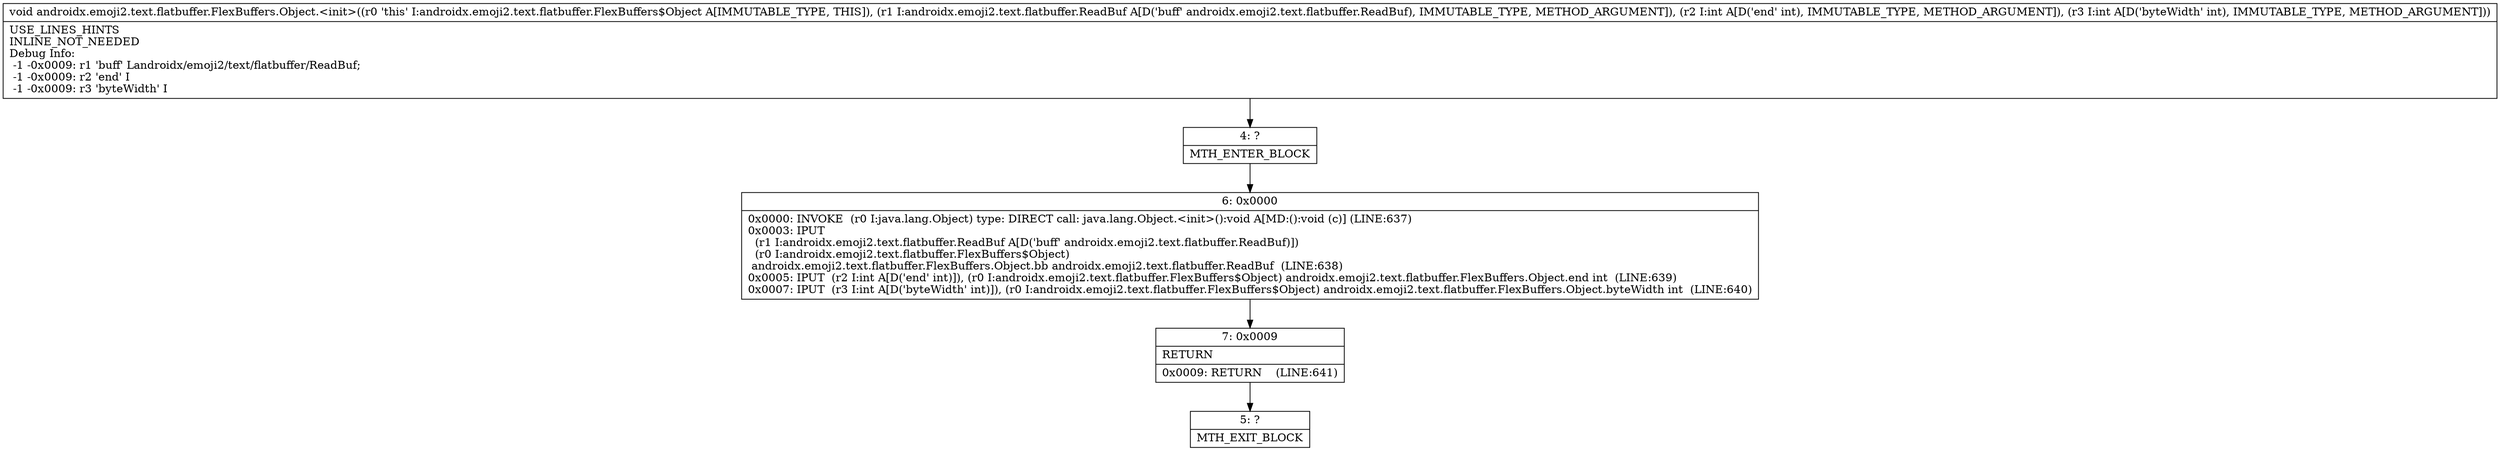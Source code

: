 digraph "CFG forandroidx.emoji2.text.flatbuffer.FlexBuffers.Object.\<init\>(Landroidx\/emoji2\/text\/flatbuffer\/ReadBuf;II)V" {
Node_4 [shape=record,label="{4\:\ ?|MTH_ENTER_BLOCK\l}"];
Node_6 [shape=record,label="{6\:\ 0x0000|0x0000: INVOKE  (r0 I:java.lang.Object) type: DIRECT call: java.lang.Object.\<init\>():void A[MD:():void (c)] (LINE:637)\l0x0003: IPUT  \l  (r1 I:androidx.emoji2.text.flatbuffer.ReadBuf A[D('buff' androidx.emoji2.text.flatbuffer.ReadBuf)])\l  (r0 I:androidx.emoji2.text.flatbuffer.FlexBuffers$Object)\l androidx.emoji2.text.flatbuffer.FlexBuffers.Object.bb androidx.emoji2.text.flatbuffer.ReadBuf  (LINE:638)\l0x0005: IPUT  (r2 I:int A[D('end' int)]), (r0 I:androidx.emoji2.text.flatbuffer.FlexBuffers$Object) androidx.emoji2.text.flatbuffer.FlexBuffers.Object.end int  (LINE:639)\l0x0007: IPUT  (r3 I:int A[D('byteWidth' int)]), (r0 I:androidx.emoji2.text.flatbuffer.FlexBuffers$Object) androidx.emoji2.text.flatbuffer.FlexBuffers.Object.byteWidth int  (LINE:640)\l}"];
Node_7 [shape=record,label="{7\:\ 0x0009|RETURN\l|0x0009: RETURN    (LINE:641)\l}"];
Node_5 [shape=record,label="{5\:\ ?|MTH_EXIT_BLOCK\l}"];
MethodNode[shape=record,label="{void androidx.emoji2.text.flatbuffer.FlexBuffers.Object.\<init\>((r0 'this' I:androidx.emoji2.text.flatbuffer.FlexBuffers$Object A[IMMUTABLE_TYPE, THIS]), (r1 I:androidx.emoji2.text.flatbuffer.ReadBuf A[D('buff' androidx.emoji2.text.flatbuffer.ReadBuf), IMMUTABLE_TYPE, METHOD_ARGUMENT]), (r2 I:int A[D('end' int), IMMUTABLE_TYPE, METHOD_ARGUMENT]), (r3 I:int A[D('byteWidth' int), IMMUTABLE_TYPE, METHOD_ARGUMENT]))  | USE_LINES_HINTS\lINLINE_NOT_NEEDED\lDebug Info:\l  \-1 \-0x0009: r1 'buff' Landroidx\/emoji2\/text\/flatbuffer\/ReadBuf;\l  \-1 \-0x0009: r2 'end' I\l  \-1 \-0x0009: r3 'byteWidth' I\l}"];
MethodNode -> Node_4;Node_4 -> Node_6;
Node_6 -> Node_7;
Node_7 -> Node_5;
}

